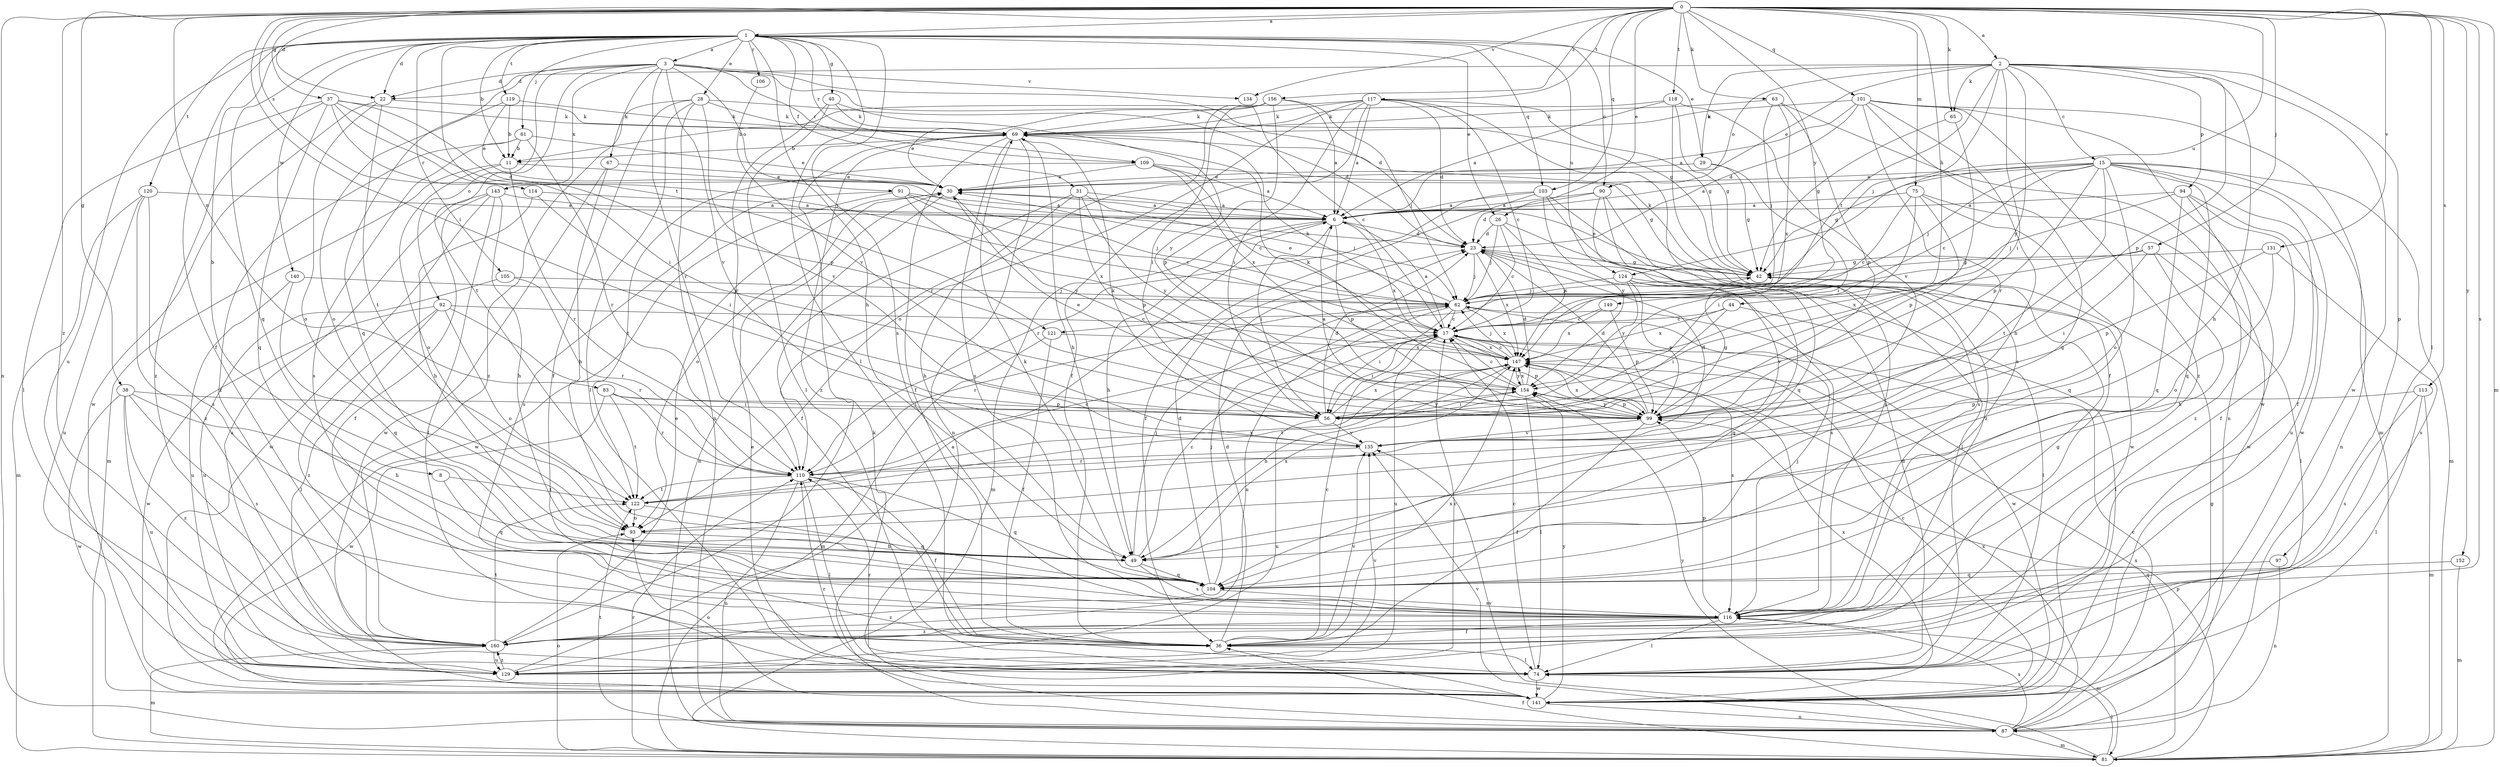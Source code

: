 strict digraph  {
0;
1;
2;
3;
6;
8;
11;
15;
17;
22;
23;
26;
28;
29;
30;
31;
36;
37;
38;
40;
42;
44;
49;
56;
57;
61;
62;
63;
65;
67;
69;
74;
75;
81;
83;
87;
90;
91;
92;
93;
94;
97;
99;
101;
103;
104;
105;
106;
109;
110;
113;
114;
116;
117;
118;
119;
120;
121;
122;
124;
129;
131;
134;
135;
140;
141;
143;
147;
149;
152;
154;
156;
160;
0 -> 1  [label=a];
0 -> 2  [label=a];
0 -> 22  [label=d];
0 -> 26  [label=e];
0 -> 37  [label=g];
0 -> 38  [label=g];
0 -> 44  [label=h];
0 -> 56  [label=i];
0 -> 57  [label=j];
0 -> 63  [label=k];
0 -> 65  [label=k];
0 -> 74  [label=l];
0 -> 75  [label=m];
0 -> 81  [label=m];
0 -> 83  [label=n];
0 -> 87  [label=n];
0 -> 101  [label=q];
0 -> 103  [label=q];
0 -> 113  [label=s];
0 -> 114  [label=s];
0 -> 116  [label=s];
0 -> 117  [label=t];
0 -> 118  [label=t];
0 -> 124  [label=u];
0 -> 131  [label=v];
0 -> 134  [label=v];
0 -> 149  [label=y];
0 -> 152  [label=y];
0 -> 156  [label=z];
0 -> 160  [label=z];
1 -> 3  [label=a];
1 -> 8  [label=b];
1 -> 11  [label=b];
1 -> 22  [label=d];
1 -> 26  [label=e];
1 -> 28  [label=e];
1 -> 29  [label=e];
1 -> 31  [label=f];
1 -> 36  [label=f];
1 -> 40  [label=g];
1 -> 49  [label=h];
1 -> 61  [label=j];
1 -> 74  [label=l];
1 -> 90  [label=o];
1 -> 103  [label=q];
1 -> 104  [label=q];
1 -> 105  [label=r];
1 -> 106  [label=r];
1 -> 109  [label=r];
1 -> 116  [label=s];
1 -> 119  [label=t];
1 -> 120  [label=t];
1 -> 121  [label=t];
1 -> 124  [label=u];
1 -> 129  [label=u];
1 -> 140  [label=w];
2 -> 15  [label=c];
2 -> 22  [label=d];
2 -> 29  [label=e];
2 -> 30  [label=e];
2 -> 49  [label=h];
2 -> 56  [label=i];
2 -> 62  [label=j];
2 -> 65  [label=k];
2 -> 90  [label=o];
2 -> 94  [label=p];
2 -> 97  [label=p];
2 -> 99  [label=p];
2 -> 121  [label=t];
2 -> 141  [label=w];
2 -> 154  [label=y];
3 -> 22  [label=d];
3 -> 23  [label=d];
3 -> 42  [label=g];
3 -> 67  [label=k];
3 -> 91  [label=o];
3 -> 92  [label=o];
3 -> 104  [label=q];
3 -> 109  [label=r];
3 -> 110  [label=r];
3 -> 122  [label=t];
3 -> 134  [label=v];
3 -> 135  [label=v];
3 -> 143  [label=x];
6 -> 23  [label=d];
6 -> 49  [label=h];
6 -> 56  [label=i];
6 -> 81  [label=m];
6 -> 99  [label=p];
6 -> 147  [label=x];
8 -> 104  [label=q];
8 -> 122  [label=t];
11 -> 30  [label=e];
11 -> 81  [label=m];
11 -> 93  [label=o];
11 -> 110  [label=r];
15 -> 6  [label=a];
15 -> 17  [label=c];
15 -> 30  [label=e];
15 -> 36  [label=f];
15 -> 42  [label=g];
15 -> 62  [label=j];
15 -> 81  [label=m];
15 -> 87  [label=n];
15 -> 93  [label=o];
15 -> 99  [label=p];
15 -> 104  [label=q];
15 -> 122  [label=t];
15 -> 141  [label=w];
17 -> 6  [label=a];
17 -> 56  [label=i];
17 -> 69  [label=k];
17 -> 99  [label=p];
17 -> 116  [label=s];
17 -> 129  [label=u];
17 -> 147  [label=x];
22 -> 69  [label=k];
22 -> 93  [label=o];
22 -> 122  [label=t];
22 -> 141  [label=w];
23 -> 42  [label=g];
23 -> 62  [label=j];
23 -> 116  [label=s];
23 -> 147  [label=x];
26 -> 17  [label=c];
26 -> 23  [label=d];
26 -> 62  [label=j];
26 -> 74  [label=l];
26 -> 147  [label=x];
28 -> 23  [label=d];
28 -> 36  [label=f];
28 -> 69  [label=k];
28 -> 74  [label=l];
28 -> 87  [label=n];
28 -> 135  [label=v];
28 -> 160  [label=z];
29 -> 30  [label=e];
29 -> 42  [label=g];
29 -> 56  [label=i];
30 -> 6  [label=a];
30 -> 87  [label=n];
30 -> 93  [label=o];
30 -> 154  [label=y];
31 -> 6  [label=a];
31 -> 36  [label=f];
31 -> 49  [label=h];
31 -> 62  [label=j];
31 -> 99  [label=p];
31 -> 154  [label=y];
36 -> 17  [label=c];
36 -> 23  [label=d];
36 -> 74  [label=l];
36 -> 135  [label=v];
36 -> 147  [label=x];
37 -> 23  [label=d];
37 -> 56  [label=i];
37 -> 62  [label=j];
37 -> 69  [label=k];
37 -> 74  [label=l];
37 -> 99  [label=p];
37 -> 104  [label=q];
37 -> 160  [label=z];
38 -> 49  [label=h];
38 -> 56  [label=i];
38 -> 116  [label=s];
38 -> 129  [label=u];
38 -> 141  [label=w];
38 -> 160  [label=z];
40 -> 69  [label=k];
40 -> 74  [label=l];
40 -> 110  [label=r];
40 -> 154  [label=y];
42 -> 30  [label=e];
42 -> 62  [label=j];
42 -> 69  [label=k];
44 -> 17  [label=c];
44 -> 56  [label=i];
44 -> 74  [label=l];
44 -> 147  [label=x];
49 -> 17  [label=c];
49 -> 62  [label=j];
49 -> 104  [label=q];
49 -> 116  [label=s];
49 -> 147  [label=x];
56 -> 23  [label=d];
56 -> 129  [label=u];
56 -> 135  [label=v];
56 -> 147  [label=x];
56 -> 154  [label=y];
57 -> 42  [label=g];
57 -> 49  [label=h];
57 -> 56  [label=i];
57 -> 74  [label=l];
57 -> 147  [label=x];
61 -> 11  [label=b];
61 -> 30  [label=e];
61 -> 110  [label=r];
61 -> 116  [label=s];
61 -> 160  [label=z];
62 -> 17  [label=c];
62 -> 30  [label=e];
62 -> 56  [label=i];
62 -> 110  [label=r];
62 -> 129  [label=u];
62 -> 141  [label=w];
62 -> 147  [label=x];
63 -> 62  [label=j];
63 -> 69  [label=k];
63 -> 87  [label=n];
63 -> 99  [label=p];
63 -> 147  [label=x];
65 -> 42  [label=g];
65 -> 56  [label=i];
67 -> 30  [label=e];
67 -> 49  [label=h];
67 -> 141  [label=w];
69 -> 11  [label=b];
69 -> 36  [label=f];
69 -> 49  [label=h];
69 -> 87  [label=n];
69 -> 116  [label=s];
69 -> 160  [label=z];
74 -> 17  [label=c];
74 -> 23  [label=d];
74 -> 110  [label=r];
74 -> 141  [label=w];
75 -> 6  [label=a];
75 -> 17  [label=c];
75 -> 56  [label=i];
75 -> 99  [label=p];
75 -> 104  [label=q];
75 -> 141  [label=w];
81 -> 36  [label=f];
81 -> 74  [label=l];
81 -> 93  [label=o];
81 -> 99  [label=p];
81 -> 110  [label=r];
81 -> 135  [label=v];
81 -> 147  [label=x];
83 -> 56  [label=i];
83 -> 99  [label=p];
83 -> 110  [label=r];
83 -> 122  [label=t];
83 -> 141  [label=w];
87 -> 17  [label=c];
87 -> 42  [label=g];
87 -> 69  [label=k];
87 -> 81  [label=m];
87 -> 116  [label=s];
87 -> 122  [label=t];
87 -> 135  [label=v];
87 -> 147  [label=x];
87 -> 154  [label=y];
90 -> 6  [label=a];
90 -> 23  [label=d];
90 -> 104  [label=q];
90 -> 116  [label=s];
90 -> 160  [label=z];
91 -> 6  [label=a];
91 -> 17  [label=c];
91 -> 62  [label=j];
91 -> 116  [label=s];
91 -> 141  [label=w];
91 -> 147  [label=x];
92 -> 17  [label=c];
92 -> 74  [label=l];
92 -> 93  [label=o];
92 -> 110  [label=r];
92 -> 141  [label=w];
92 -> 160  [label=z];
93 -> 49  [label=h];
94 -> 6  [label=a];
94 -> 36  [label=f];
94 -> 62  [label=j];
94 -> 104  [label=q];
94 -> 129  [label=u];
94 -> 160  [label=z];
97 -> 87  [label=n];
97 -> 104  [label=q];
99 -> 6  [label=a];
99 -> 23  [label=d];
99 -> 30  [label=e];
99 -> 36  [label=f];
99 -> 42  [label=g];
99 -> 135  [label=v];
99 -> 147  [label=x];
99 -> 154  [label=y];
101 -> 6  [label=a];
101 -> 23  [label=d];
101 -> 49  [label=h];
101 -> 69  [label=k];
101 -> 81  [label=m];
101 -> 104  [label=q];
101 -> 110  [label=r];
101 -> 141  [label=w];
101 -> 160  [label=z];
103 -> 6  [label=a];
103 -> 36  [label=f];
103 -> 110  [label=r];
103 -> 116  [label=s];
103 -> 141  [label=w];
103 -> 154  [label=y];
104 -> 23  [label=d];
104 -> 62  [label=j];
104 -> 69  [label=k];
104 -> 116  [label=s];
104 -> 160  [label=z];
105 -> 62  [label=j];
105 -> 110  [label=r];
105 -> 129  [label=u];
106 -> 135  [label=v];
109 -> 6  [label=a];
109 -> 17  [label=c];
109 -> 30  [label=e];
109 -> 42  [label=g];
109 -> 122  [label=t];
109 -> 147  [label=x];
110 -> 17  [label=c];
110 -> 36  [label=f];
110 -> 74  [label=l];
110 -> 87  [label=n];
110 -> 104  [label=q];
110 -> 122  [label=t];
113 -> 74  [label=l];
113 -> 81  [label=m];
113 -> 99  [label=p];
113 -> 116  [label=s];
114 -> 6  [label=a];
114 -> 49  [label=h];
114 -> 56  [label=i];
116 -> 36  [label=f];
116 -> 42  [label=g];
116 -> 62  [label=j];
116 -> 74  [label=l];
116 -> 81  [label=m];
116 -> 99  [label=p];
116 -> 160  [label=z];
117 -> 6  [label=a];
117 -> 11  [label=b];
117 -> 17  [label=c];
117 -> 23  [label=d];
117 -> 36  [label=f];
117 -> 42  [label=g];
117 -> 56  [label=i];
117 -> 69  [label=k];
117 -> 93  [label=o];
117 -> 116  [label=s];
118 -> 6  [label=a];
118 -> 36  [label=f];
118 -> 42  [label=g];
118 -> 69  [label=k];
118 -> 135  [label=v];
119 -> 11  [label=b];
119 -> 30  [label=e];
119 -> 69  [label=k];
119 -> 93  [label=o];
120 -> 6  [label=a];
120 -> 81  [label=m];
120 -> 116  [label=s];
120 -> 129  [label=u];
120 -> 160  [label=z];
121 -> 36  [label=f];
121 -> 81  [label=m];
121 -> 147  [label=x];
122 -> 93  [label=o];
122 -> 104  [label=q];
122 -> 147  [label=x];
124 -> 62  [label=j];
124 -> 74  [label=l];
124 -> 99  [label=p];
124 -> 104  [label=q];
124 -> 135  [label=v];
124 -> 154  [label=y];
129 -> 6  [label=a];
129 -> 17  [label=c];
129 -> 135  [label=v];
129 -> 160  [label=z];
131 -> 42  [label=g];
131 -> 93  [label=o];
131 -> 99  [label=p];
131 -> 116  [label=s];
134 -> 17  [label=c];
135 -> 23  [label=d];
135 -> 69  [label=k];
135 -> 110  [label=r];
140 -> 62  [label=j];
140 -> 104  [label=q];
140 -> 129  [label=u];
141 -> 17  [label=c];
141 -> 30  [label=e];
141 -> 87  [label=n];
141 -> 93  [label=o];
141 -> 110  [label=r];
141 -> 147  [label=x];
141 -> 154  [label=y];
143 -> 6  [label=a];
143 -> 36  [label=f];
143 -> 49  [label=h];
143 -> 74  [label=l];
143 -> 129  [label=u];
143 -> 141  [label=w];
147 -> 17  [label=c];
147 -> 49  [label=h];
147 -> 62  [label=j];
147 -> 122  [label=t];
147 -> 154  [label=y];
149 -> 17  [label=c];
149 -> 99  [label=p];
149 -> 147  [label=x];
152 -> 81  [label=m];
152 -> 104  [label=q];
154 -> 17  [label=c];
154 -> 23  [label=d];
154 -> 56  [label=i];
154 -> 69  [label=k];
154 -> 74  [label=l];
154 -> 99  [label=p];
154 -> 147  [label=x];
156 -> 6  [label=a];
156 -> 30  [label=e];
156 -> 56  [label=i];
156 -> 62  [label=j];
156 -> 69  [label=k];
156 -> 99  [label=p];
156 -> 110  [label=r];
160 -> 30  [label=e];
160 -> 81  [label=m];
160 -> 122  [label=t];
160 -> 129  [label=u];
}
